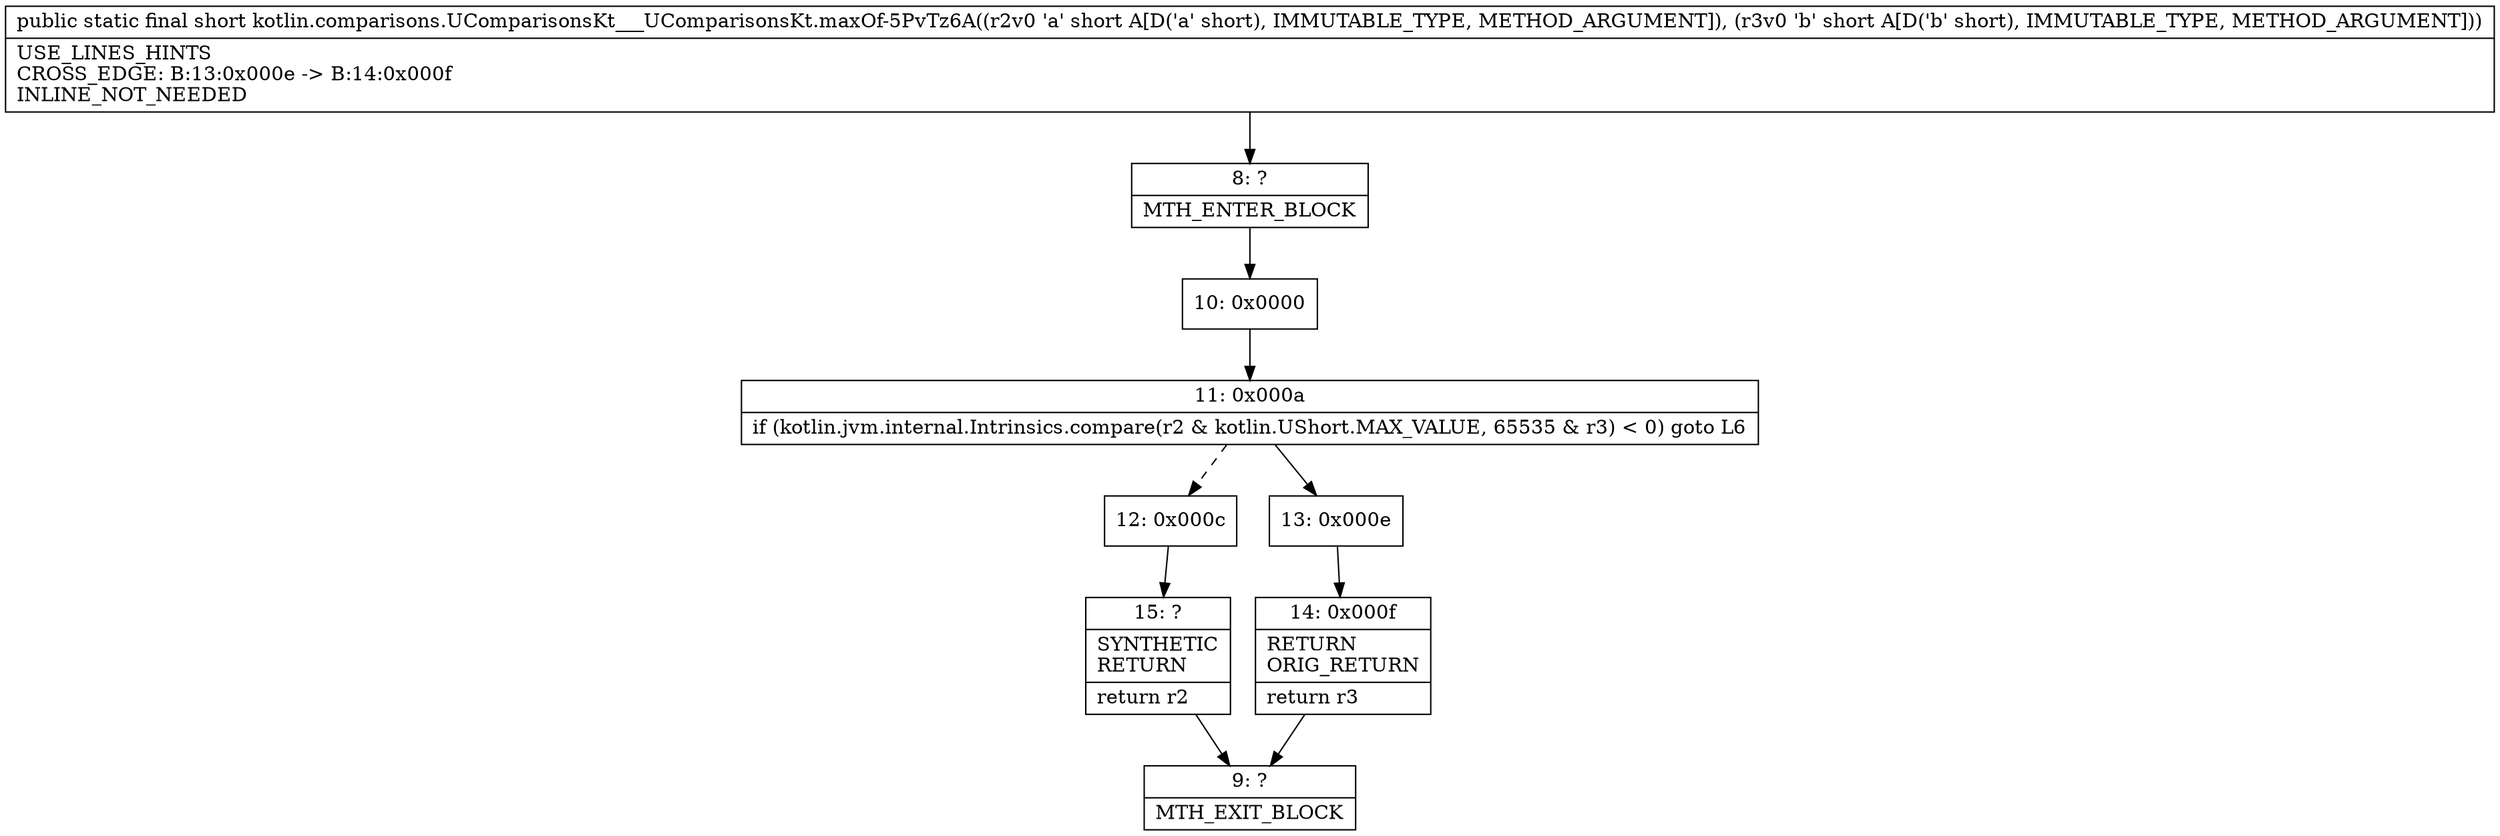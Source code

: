 digraph "CFG forkotlin.comparisons.UComparisonsKt___UComparisonsKt.maxOf\-5PvTz6A(SS)S" {
Node_8 [shape=record,label="{8\:\ ?|MTH_ENTER_BLOCK\l}"];
Node_10 [shape=record,label="{10\:\ 0x0000}"];
Node_11 [shape=record,label="{11\:\ 0x000a|if (kotlin.jvm.internal.Intrinsics.compare(r2 & kotlin.UShort.MAX_VALUE, 65535 & r3) \< 0) goto L6\l}"];
Node_12 [shape=record,label="{12\:\ 0x000c}"];
Node_15 [shape=record,label="{15\:\ ?|SYNTHETIC\lRETURN\l|return r2\l}"];
Node_9 [shape=record,label="{9\:\ ?|MTH_EXIT_BLOCK\l}"];
Node_13 [shape=record,label="{13\:\ 0x000e}"];
Node_14 [shape=record,label="{14\:\ 0x000f|RETURN\lORIG_RETURN\l|return r3\l}"];
MethodNode[shape=record,label="{public static final short kotlin.comparisons.UComparisonsKt___UComparisonsKt.maxOf\-5PvTz6A((r2v0 'a' short A[D('a' short), IMMUTABLE_TYPE, METHOD_ARGUMENT]), (r3v0 'b' short A[D('b' short), IMMUTABLE_TYPE, METHOD_ARGUMENT]))  | USE_LINES_HINTS\lCROSS_EDGE: B:13:0x000e \-\> B:14:0x000f\lINLINE_NOT_NEEDED\l}"];
MethodNode -> Node_8;Node_8 -> Node_10;
Node_10 -> Node_11;
Node_11 -> Node_12[style=dashed];
Node_11 -> Node_13;
Node_12 -> Node_15;
Node_15 -> Node_9;
Node_13 -> Node_14;
Node_14 -> Node_9;
}

